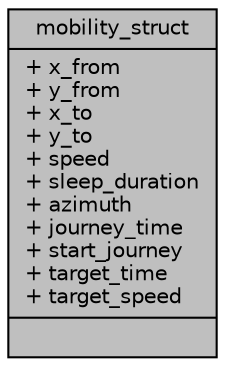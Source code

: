 digraph "mobility_struct"
{
 // LATEX_PDF_SIZE
  edge [fontname="Helvetica",fontsize="10",labelfontname="Helvetica",labelfontsize="10"];
  node [fontname="Helvetica",fontsize="10",shape=record];
  Node1 [label="{mobility_struct\n|+ x_from\l+ y_from\l+ x_to\l+ y_to\l+ speed\l+ sleep_duration\l+ azimuth\l+ journey_time\l+ start_journey\l+ target_time\l+ target_speed\l|}",height=0.2,width=0.4,color="black", fillcolor="grey75", style="filled", fontcolor="black",tooltip=" "];
}
